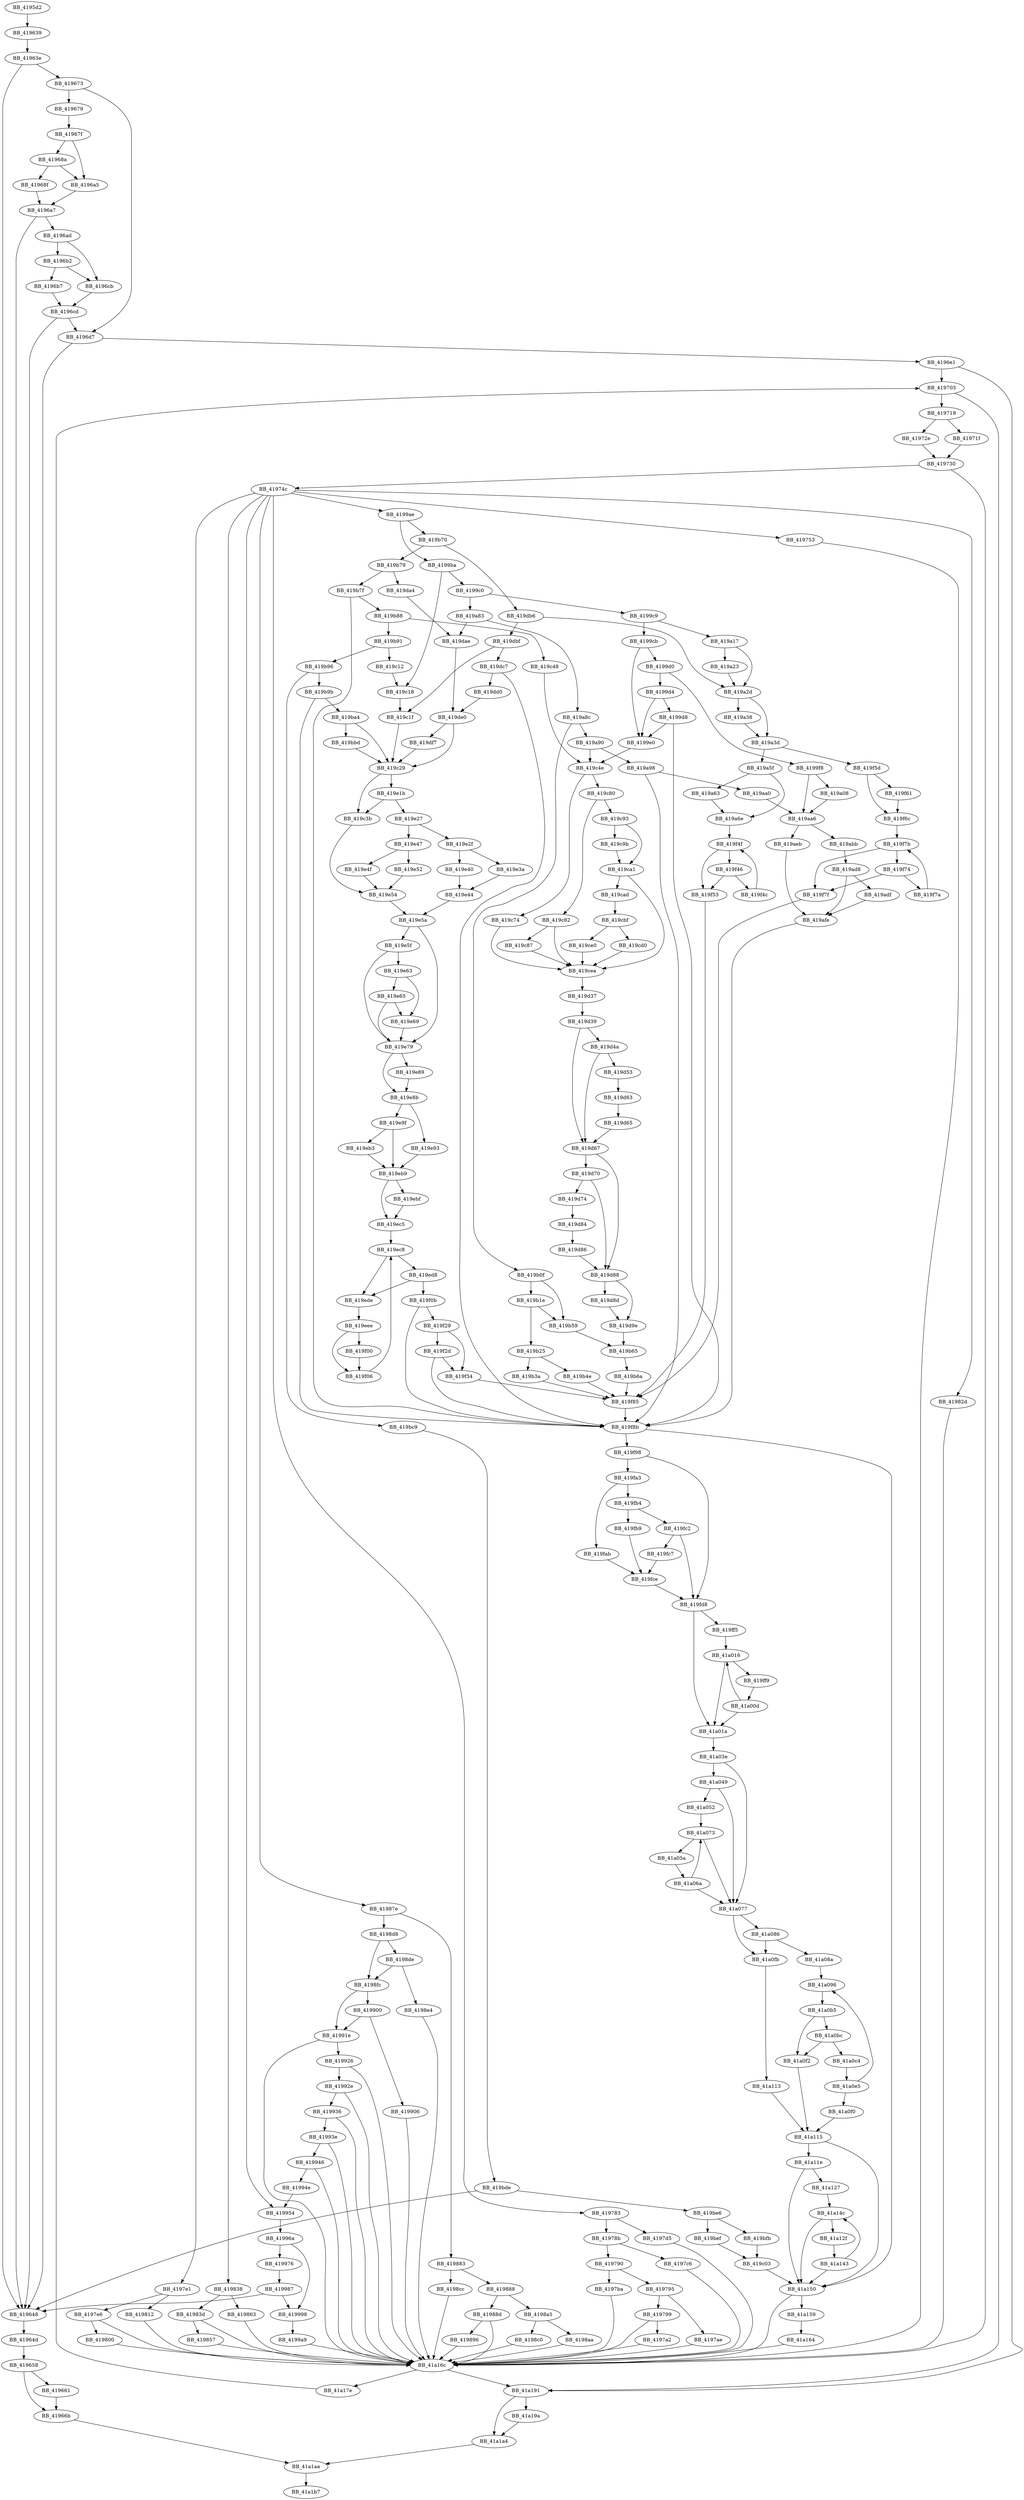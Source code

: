 DiGraph __output_l{
BB_4195d2->BB_419639
BB_419639->BB_41963e
BB_41963e->BB_419648
BB_41963e->BB_419673
BB_419648->BB_41964d
BB_41964d->BB_419658
BB_419658->BB_419661
BB_419658->BB_41966b
BB_419661->BB_41966b
BB_41966b->BB_41a1aa
BB_419673->BB_419679
BB_419673->BB_4196d7
BB_419679->BB_41967f
BB_41967f->BB_41968a
BB_41967f->BB_4196a5
BB_41968a->BB_41968f
BB_41968a->BB_4196a5
BB_41968f->BB_4196a7
BB_4196a5->BB_4196a7
BB_4196a7->BB_419648
BB_4196a7->BB_4196ad
BB_4196ad->BB_4196b2
BB_4196ad->BB_4196cb
BB_4196b2->BB_4196b7
BB_4196b2->BB_4196cb
BB_4196b7->BB_4196cd
BB_4196cb->BB_4196cd
BB_4196cd->BB_419648
BB_4196cd->BB_4196d7
BB_4196d7->BB_419648
BB_4196d7->BB_4196e1
BB_4196e1->BB_419703
BB_4196e1->BB_41a191
BB_419703->BB_419718
BB_419703->BB_41a191
BB_419718->BB_41971f
BB_419718->BB_41972e
BB_41971f->BB_419730
BB_41972e->BB_419730
BB_419730->BB_41974c
BB_419730->BB_41a16c
BB_41974c->BB_419753
BB_41974c->BB_419783
BB_41974c->BB_4197e1
BB_41974c->BB_41982d
BB_41974c->BB_419838
BB_41974c->BB_41987e
BB_41974c->BB_419954
BB_41974c->BB_4199ae
BB_419753->BB_41a16c
BB_419783->BB_41978b
BB_419783->BB_4197d5
BB_41978b->BB_419790
BB_41978b->BB_4197c6
BB_419790->BB_419795
BB_419790->BB_4197ba
BB_419795->BB_419799
BB_419795->BB_4197ae
BB_419799->BB_4197a2
BB_419799->BB_41a16c
BB_4197a2->BB_41a16c
BB_4197ae->BB_41a16c
BB_4197ba->BB_41a16c
BB_4197c6->BB_41a16c
BB_4197d5->BB_41a16c
BB_4197e1->BB_4197e6
BB_4197e1->BB_419812
BB_4197e6->BB_419800
BB_4197e6->BB_41a16c
BB_419800->BB_41a16c
BB_419812->BB_41a16c
BB_41982d->BB_41a16c
BB_419838->BB_41983d
BB_419838->BB_419863
BB_41983d->BB_419857
BB_41983d->BB_41a16c
BB_419857->BB_41a16c
BB_419863->BB_41a16c
BB_41987e->BB_419883
BB_41987e->BB_4198d8
BB_419883->BB_419888
BB_419883->BB_4198cc
BB_419888->BB_41988d
BB_419888->BB_4198a5
BB_41988d->BB_419896
BB_41988d->BB_41a16c
BB_419896->BB_41a16c
BB_4198a5->BB_4198aa
BB_4198a5->BB_4198c0
BB_4198aa->BB_41a16c
BB_4198c0->BB_41a16c
BB_4198cc->BB_41a16c
BB_4198d8->BB_4198de
BB_4198d8->BB_4198fc
BB_4198de->BB_4198e4
BB_4198de->BB_4198fc
BB_4198e4->BB_41a16c
BB_4198fc->BB_419900
BB_4198fc->BB_41991e
BB_419900->BB_419906
BB_419900->BB_41991e
BB_419906->BB_41a16c
BB_41991e->BB_419926
BB_41991e->BB_41a16c
BB_419926->BB_41992e
BB_419926->BB_41a16c
BB_41992e->BB_419936
BB_41992e->BB_41a16c
BB_419936->BB_41993e
BB_419936->BB_41a16c
BB_41993e->BB_419946
BB_41993e->BB_41a16c
BB_419946->BB_41994e
BB_419946->BB_41a16c
BB_41994e->BB_419954
BB_419954->BB_41996a
BB_41996a->BB_419976
BB_41996a->BB_419998
BB_419976->BB_419987
BB_419987->BB_419648
BB_419987->BB_419998
BB_419998->BB_4199a9
BB_4199a9->BB_41a16c
BB_4199ae->BB_4199ba
BB_4199ae->BB_419b70
BB_4199ba->BB_4199c0
BB_4199ba->BB_419c18
BB_4199c0->BB_4199c9
BB_4199c0->BB_419a83
BB_4199c9->BB_4199cb
BB_4199c9->BB_419a17
BB_4199cb->BB_4199d0
BB_4199cb->BB_4199e0
BB_4199d0->BB_4199d4
BB_4199d0->BB_4199f8
BB_4199d4->BB_4199d8
BB_4199d4->BB_4199e0
BB_4199d8->BB_4199e0
BB_4199d8->BB_419f8b
BB_4199e0->BB_419c4e
BB_4199f8->BB_419a08
BB_4199f8->BB_419aa6
BB_419a08->BB_419aa6
BB_419a17->BB_419a23
BB_419a17->BB_419a2d
BB_419a23->BB_419a2d
BB_419a2d->BB_419a38
BB_419a2d->BB_419a3d
BB_419a38->BB_419a3d
BB_419a3d->BB_419a5f
BB_419a3d->BB_419f5d
BB_419a5f->BB_419a63
BB_419a5f->BB_419a6e
BB_419a63->BB_419a6e
BB_419a6e->BB_419f4f
BB_419a83->BB_419a8c
BB_419a83->BB_419dae
BB_419a8c->BB_419a90
BB_419a8c->BB_419b0f
BB_419a90->BB_419a98
BB_419a90->BB_419c4e
BB_419a98->BB_419aa0
BB_419a98->BB_419f8b
BB_419aa0->BB_419aa6
BB_419aa6->BB_419abb
BB_419aa6->BB_419aeb
BB_419abb->BB_419ad8
BB_419ad8->BB_419adf
BB_419ad8->BB_419afe
BB_419adf->BB_419afe
BB_419aeb->BB_419afe
BB_419afe->BB_419f8b
BB_419b0f->BB_419b1e
BB_419b0f->BB_419b59
BB_419b1e->BB_419b25
BB_419b1e->BB_419b59
BB_419b25->BB_419b3a
BB_419b25->BB_419b4e
BB_419b3a->BB_419f85
BB_419b4e->BB_419f85
BB_419b59->BB_419b65
BB_419b65->BB_419b6a
BB_419b6a->BB_419f85
BB_419b70->BB_419b79
BB_419b70->BB_419db6
BB_419b79->BB_419b7f
BB_419b79->BB_419da4
BB_419b7f->BB_419b88
BB_419b7f->BB_419f8b
BB_419b88->BB_419b91
BB_419b88->BB_419c48
BB_419b91->BB_419b96
BB_419b91->BB_419c12
BB_419b96->BB_419b9b
BB_419b96->BB_419bc9
BB_419b9b->BB_419ba4
BB_419b9b->BB_419f8b
BB_419ba4->BB_419bbd
BB_419ba4->BB_419c29
BB_419bbd->BB_419c29
BB_419bc9->BB_419bde
BB_419bde->BB_419648
BB_419bde->BB_419be6
BB_419be6->BB_419bef
BB_419be6->BB_419bfb
BB_419bef->BB_419c03
BB_419bfb->BB_419c03
BB_419c03->BB_41a150
BB_419c12->BB_419c18
BB_419c18->BB_419c1f
BB_419c1f->BB_419c29
BB_419c29->BB_419c3b
BB_419c29->BB_419e1b
BB_419c3b->BB_419e54
BB_419c48->BB_419c4e
BB_419c4e->BB_419c74
BB_419c4e->BB_419c80
BB_419c74->BB_419cea
BB_419c80->BB_419c82
BB_419c80->BB_419c93
BB_419c82->BB_419c87
BB_419c82->BB_419cea
BB_419c87->BB_419cea
BB_419c93->BB_419c9b
BB_419c93->BB_419ca1
BB_419c9b->BB_419ca1
BB_419ca1->BB_419cad
BB_419ca1->BB_419cea
BB_419cad->BB_419cbf
BB_419cbf->BB_419cd0
BB_419cbf->BB_419ce0
BB_419cd0->BB_419cea
BB_419ce0->BB_419cea
BB_419cea->BB_419d37
BB_419d37->BB_419d39
BB_419d39->BB_419d4a
BB_419d39->BB_419d67
BB_419d4a->BB_419d53
BB_419d4a->BB_419d67
BB_419d53->BB_419d63
BB_419d63->BB_419d65
BB_419d65->BB_419d67
BB_419d67->BB_419d70
BB_419d67->BB_419d88
BB_419d70->BB_419d74
BB_419d70->BB_419d88
BB_419d74->BB_419d84
BB_419d84->BB_419d86
BB_419d86->BB_419d88
BB_419d88->BB_419d8d
BB_419d88->BB_419d9e
BB_419d8d->BB_419d9e
BB_419d9e->BB_419b65
BB_419da4->BB_419dae
BB_419dae->BB_419de0
BB_419db6->BB_419a2d
BB_419db6->BB_419dbf
BB_419dbf->BB_419c1f
BB_419dbf->BB_419dc7
BB_419dc7->BB_419dd0
BB_419dc7->BB_419f8b
BB_419dd0->BB_419de0
BB_419de0->BB_419c29
BB_419de0->BB_419df7
BB_419df7->BB_419c29
BB_419e1b->BB_419c3b
BB_419e1b->BB_419e27
BB_419e27->BB_419e2f
BB_419e27->BB_419e47
BB_419e2f->BB_419e3a
BB_419e2f->BB_419e40
BB_419e3a->BB_419e44
BB_419e40->BB_419e44
BB_419e44->BB_419e5a
BB_419e47->BB_419e4f
BB_419e47->BB_419e52
BB_419e4f->BB_419e54
BB_419e52->BB_419e54
BB_419e54->BB_419e5a
BB_419e5a->BB_419e5f
BB_419e5a->BB_419e79
BB_419e5f->BB_419e63
BB_419e5f->BB_419e79
BB_419e63->BB_419e65
BB_419e63->BB_419e69
BB_419e65->BB_419e69
BB_419e65->BB_419e79
BB_419e69->BB_419e79
BB_419e79->BB_419e89
BB_419e79->BB_419e8b
BB_419e89->BB_419e8b
BB_419e8b->BB_419e93
BB_419e8b->BB_419e9f
BB_419e93->BB_419eb9
BB_419e9f->BB_419eb3
BB_419e9f->BB_419eb9
BB_419eb3->BB_419eb9
BB_419eb9->BB_419ebf
BB_419eb9->BB_419ec5
BB_419ebf->BB_419ec5
BB_419ec5->BB_419ec8
BB_419ec8->BB_419ed8
BB_419ec8->BB_419ede
BB_419ed8->BB_419ede
BB_419ed8->BB_419f0b
BB_419ede->BB_419eee
BB_419eee->BB_419f00
BB_419eee->BB_419f06
BB_419f00->BB_419f06
BB_419f06->BB_419ec8
BB_419f0b->BB_419f29
BB_419f0b->BB_419f8b
BB_419f29->BB_419f2d
BB_419f29->BB_419f34
BB_419f2d->BB_419f34
BB_419f2d->BB_419f8b
BB_419f34->BB_419f85
BB_419f46->BB_419f4c
BB_419f46->BB_419f53
BB_419f4c->BB_419f4f
BB_419f4f->BB_419f46
BB_419f4f->BB_419f53
BB_419f53->BB_419f85
BB_419f5d->BB_419f61
BB_419f5d->BB_419f6c
BB_419f61->BB_419f6c
BB_419f6c->BB_419f7b
BB_419f74->BB_419f7a
BB_419f74->BB_419f7f
BB_419f7a->BB_419f7b
BB_419f7b->BB_419f74
BB_419f7b->BB_419f7f
BB_419f7f->BB_419f85
BB_419f85->BB_419f8b
BB_419f8b->BB_419f98
BB_419f8b->BB_41a150
BB_419f98->BB_419fa3
BB_419f98->BB_419fd8
BB_419fa3->BB_419fab
BB_419fa3->BB_419fb4
BB_419fab->BB_419fce
BB_419fb4->BB_419fb9
BB_419fb4->BB_419fc2
BB_419fb9->BB_419fce
BB_419fc2->BB_419fc7
BB_419fc2->BB_419fd8
BB_419fc7->BB_419fce
BB_419fce->BB_419fd8
BB_419fd8->BB_419ff5
BB_419fd8->BB_41a01a
BB_419ff5->BB_41a016
BB_419ff9->BB_41a00d
BB_41a00d->BB_41a016
BB_41a00d->BB_41a01a
BB_41a016->BB_419ff9
BB_41a016->BB_41a01a
BB_41a01a->BB_41a03e
BB_41a03e->BB_41a049
BB_41a03e->BB_41a077
BB_41a049->BB_41a052
BB_41a049->BB_41a077
BB_41a052->BB_41a073
BB_41a05a->BB_41a06a
BB_41a06a->BB_41a073
BB_41a06a->BB_41a077
BB_41a073->BB_41a05a
BB_41a073->BB_41a077
BB_41a077->BB_41a086
BB_41a077->BB_41a0fb
BB_41a086->BB_41a08a
BB_41a086->BB_41a0fb
BB_41a08a->BB_41a096
BB_41a096->BB_41a0b5
BB_41a0b5->BB_41a0bc
BB_41a0b5->BB_41a0f2
BB_41a0bc->BB_41a0c4
BB_41a0bc->BB_41a0f2
BB_41a0c4->BB_41a0e5
BB_41a0e5->BB_41a096
BB_41a0e5->BB_41a0f0
BB_41a0f0->BB_41a115
BB_41a0f2->BB_41a115
BB_41a0fb->BB_41a113
BB_41a113->BB_41a115
BB_41a115->BB_41a11e
BB_41a115->BB_41a150
BB_41a11e->BB_41a127
BB_41a11e->BB_41a150
BB_41a127->BB_41a14c
BB_41a12f->BB_41a143
BB_41a143->BB_41a14c
BB_41a143->BB_41a150
BB_41a14c->BB_41a12f
BB_41a14c->BB_41a150
BB_41a150->BB_41a159
BB_41a150->BB_41a16c
BB_41a159->BB_41a164
BB_41a164->BB_41a16c
BB_41a16c->BB_41a17e
BB_41a16c->BB_41a191
BB_41a17e->BB_419703
BB_41a191->BB_41a19a
BB_41a191->BB_41a1a4
BB_41a19a->BB_41a1a4
BB_41a1a4->BB_41a1aa
BB_41a1aa->BB_41a1b7
}
